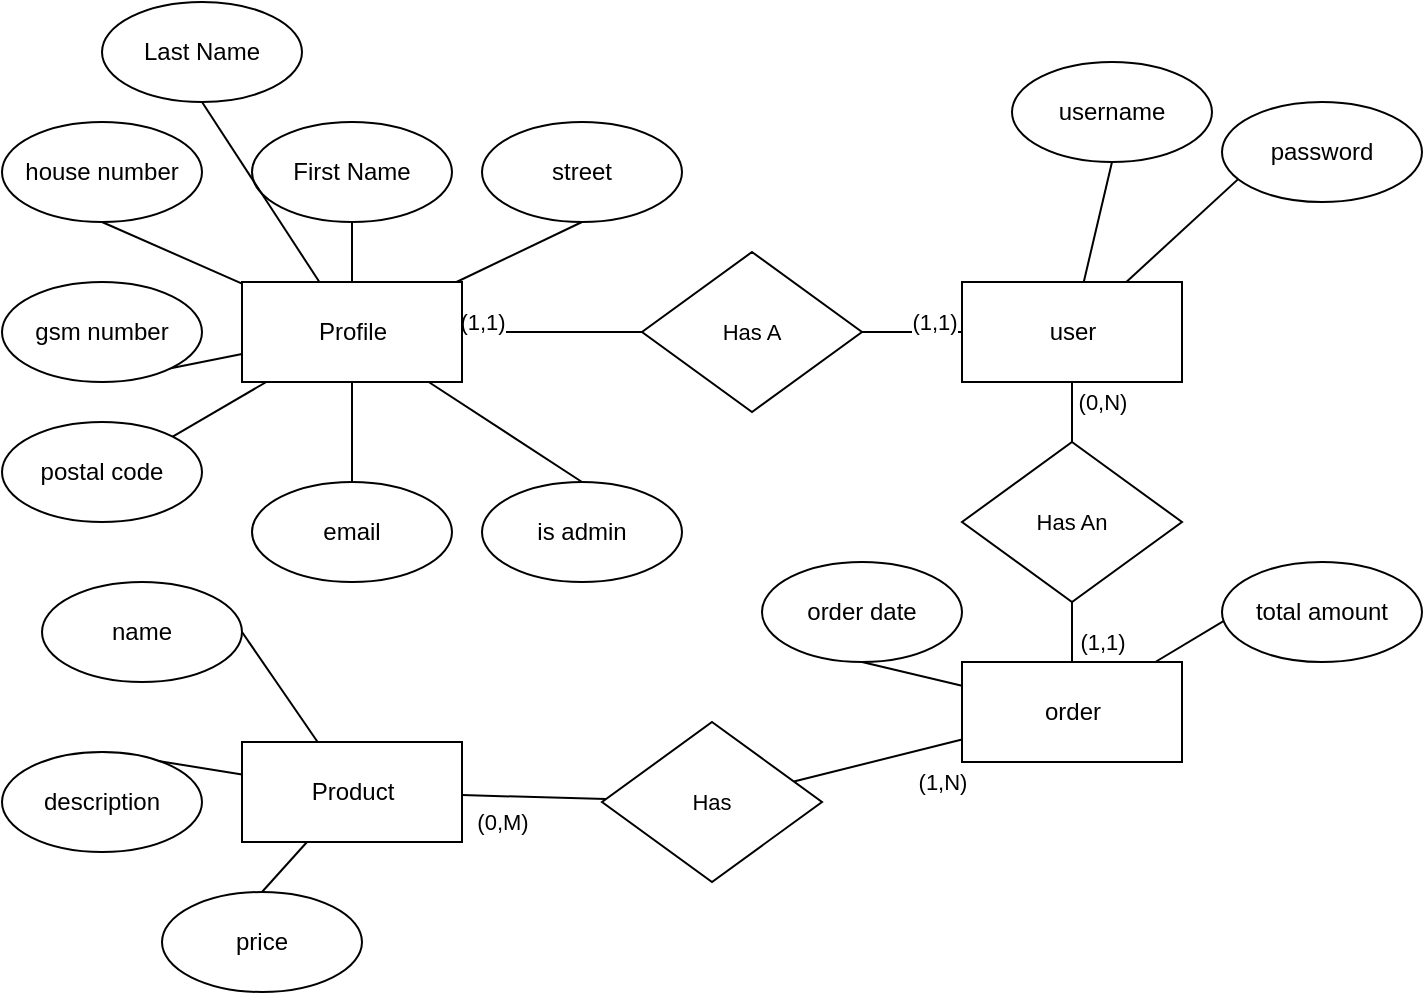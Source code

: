 <mxfile>
    <diagram id="KgG41PWphGWvOCJIPvH5" name="Page-1">
        <mxGraphModel dx="784" dy="1179" grid="1" gridSize="10" guides="1" tooltips="1" connect="1" arrows="1" fold="1" page="1" pageScale="1" pageWidth="850" pageHeight="1100" math="0" shadow="0">
            <root>
                <mxCell id="0"/>
                <mxCell id="1" parent="0"/>
                <mxCell id="47" style="edgeStyle=none;shape=connector;rounded=1;html=1;exitX=1;exitY=0.5;exitDx=0;exitDy=0;labelBackgroundColor=default;strokeColor=default;fontFamily=Helvetica;fontSize=11;fontColor=default;endArrow=none;endFill=0;" edge="1" parent="1" source="2" target="46">
                    <mxGeometry relative="1" as="geometry"/>
                </mxCell>
                <mxCell id="56" value="(1,1)" style="edgeLabel;html=1;align=center;verticalAlign=middle;resizable=0;points=[];fontSize=11;fontFamily=Helvetica;fontColor=default;" vertex="1" connectable="0" parent="47">
                    <mxGeometry x="-0.675" y="1" relative="1" as="geometry">
                        <mxPoint x="-5" y="-4" as="offset"/>
                    </mxGeometry>
                </mxCell>
                <mxCell id="2" value="Profile" style="html=1;" vertex="1" parent="1">
                    <mxGeometry x="190" y="220" width="110" height="50" as="geometry"/>
                </mxCell>
                <mxCell id="15" style="edgeStyle=none;shape=connector;rounded=1;html=1;exitX=0.5;exitY=1;exitDx=0;exitDy=0;labelBackgroundColor=default;strokeColor=default;fontFamily=Helvetica;fontSize=11;fontColor=default;endArrow=none;endFill=0;" edge="1" parent="1" source="3" target="2">
                    <mxGeometry relative="1" as="geometry"/>
                </mxCell>
                <mxCell id="3" value="First Name" style="ellipse;whiteSpace=wrap;html=1;" vertex="1" parent="1">
                    <mxGeometry x="195" y="140" width="100" height="50" as="geometry"/>
                </mxCell>
                <mxCell id="16" style="edgeStyle=none;shape=connector;rounded=1;html=1;exitX=0.5;exitY=1;exitDx=0;exitDy=0;labelBackgroundColor=default;strokeColor=default;fontFamily=Helvetica;fontSize=11;fontColor=default;endArrow=none;endFill=0;" edge="1" parent="1" source="4" target="2">
                    <mxGeometry relative="1" as="geometry"/>
                </mxCell>
                <mxCell id="4" value="street" style="ellipse;whiteSpace=wrap;html=1;" vertex="1" parent="1">
                    <mxGeometry x="310" y="140" width="100" height="50" as="geometry"/>
                </mxCell>
                <mxCell id="12" style="edgeStyle=none;html=1;exitX=0.5;exitY=1;exitDx=0;exitDy=0;endArrow=none;endFill=0;" edge="1" parent="1" source="5" target="2">
                    <mxGeometry relative="1" as="geometry"/>
                </mxCell>
                <mxCell id="5" value="Last Name" style="ellipse;whiteSpace=wrap;html=1;" vertex="1" parent="1">
                    <mxGeometry x="120" y="80" width="100" height="50" as="geometry"/>
                </mxCell>
                <mxCell id="21" style="edgeStyle=none;shape=connector;rounded=1;html=1;exitX=0.5;exitY=0;exitDx=0;exitDy=0;labelBackgroundColor=default;strokeColor=default;fontFamily=Helvetica;fontSize=11;fontColor=default;endArrow=none;endFill=0;" edge="1" parent="1" source="6" target="2">
                    <mxGeometry relative="1" as="geometry"/>
                </mxCell>
                <mxCell id="6" value="is admin" style="ellipse;whiteSpace=wrap;html=1;" vertex="1" parent="1">
                    <mxGeometry x="310" y="320" width="100" height="50" as="geometry"/>
                </mxCell>
                <mxCell id="20" style="edgeStyle=none;shape=connector;rounded=1;html=1;exitX=0.5;exitY=0;exitDx=0;exitDy=0;labelBackgroundColor=default;strokeColor=default;fontFamily=Helvetica;fontSize=11;fontColor=default;endArrow=none;endFill=0;" edge="1" parent="1" source="7" target="2">
                    <mxGeometry relative="1" as="geometry"/>
                </mxCell>
                <mxCell id="7" value="email" style="ellipse;whiteSpace=wrap;html=1;" vertex="1" parent="1">
                    <mxGeometry x="195" y="320" width="100" height="50" as="geometry"/>
                </mxCell>
                <mxCell id="19" style="edgeStyle=none;shape=connector;rounded=1;html=1;exitX=1;exitY=0;exitDx=0;exitDy=0;labelBackgroundColor=default;strokeColor=default;fontFamily=Helvetica;fontSize=11;fontColor=default;endArrow=none;endFill=0;" edge="1" parent="1" source="8" target="2">
                    <mxGeometry relative="1" as="geometry"/>
                </mxCell>
                <mxCell id="8" value="postal code" style="ellipse;whiteSpace=wrap;html=1;" vertex="1" parent="1">
                    <mxGeometry x="70" y="290" width="100" height="50" as="geometry"/>
                </mxCell>
                <mxCell id="17" style="edgeStyle=none;shape=connector;rounded=1;html=1;exitX=0.5;exitY=1;exitDx=0;exitDy=0;labelBackgroundColor=default;strokeColor=default;fontFamily=Helvetica;fontSize=11;fontColor=default;endArrow=none;endFill=0;" edge="1" parent="1" source="9" target="2">
                    <mxGeometry relative="1" as="geometry"/>
                </mxCell>
                <mxCell id="9" value="house number" style="ellipse;whiteSpace=wrap;html=1;" vertex="1" parent="1">
                    <mxGeometry x="70" y="140" width="100" height="50" as="geometry"/>
                </mxCell>
                <mxCell id="18" style="edgeStyle=none;shape=connector;rounded=1;html=1;exitX=0.5;exitY=1;exitDx=0;exitDy=0;labelBackgroundColor=default;strokeColor=default;fontFamily=Helvetica;fontSize=11;fontColor=default;endArrow=none;endFill=0;" edge="1" parent="1" source="10" target="2">
                    <mxGeometry relative="1" as="geometry"/>
                </mxCell>
                <mxCell id="10" value="gsm number" style="ellipse;whiteSpace=wrap;html=1;" vertex="1" parent="1">
                    <mxGeometry x="70" y="220" width="100" height="50" as="geometry"/>
                </mxCell>
                <mxCell id="23" value="user" style="html=1;" vertex="1" parent="1">
                    <mxGeometry x="550" y="220" width="110" height="50" as="geometry"/>
                </mxCell>
                <mxCell id="26" style="edgeStyle=none;shape=connector;rounded=1;html=1;exitX=0.5;exitY=1;exitDx=0;exitDy=0;labelBackgroundColor=default;strokeColor=default;fontFamily=Helvetica;fontSize=11;fontColor=default;endArrow=none;endFill=0;" edge="1" parent="1" source="25" target="23">
                    <mxGeometry relative="1" as="geometry"/>
                </mxCell>
                <mxCell id="25" value="username&lt;span style=&quot;color: rgba(0, 0, 0, 0); font-family: monospace; font-size: 0px; text-align: start;&quot;&gt;%3CmxGraphModel%3E%3Croot%3E%3CmxCell%20id%3D%220%22%2F%3E%3CmxCell%20id%3D%221%22%20parent%3D%220%22%2F%3E%3CmxCell%20id%3D%222%22%20value%3D%22Last%20Name%22%20style%3D%22ellipse%3BwhiteSpace%3Dwrap%3Bhtml%3D1%3B%22%20vertex%3D%221%22%20parent%3D%221%22%3E%3CmxGeometry%20x%3D%22120%22%20y%3D%2280%22%20width%3D%22100%22%20height%3D%2250%22%20as%3D%22geometry%22%2F%3E%3C%2FmxCell%3E%3C%2Froot%3E%3C%2FmxGraphModel%3E&lt;/span&gt;" style="ellipse;whiteSpace=wrap;html=1;" vertex="1" parent="1">
                    <mxGeometry x="575" y="110" width="100" height="50" as="geometry"/>
                </mxCell>
                <mxCell id="29" style="edgeStyle=none;shape=connector;rounded=1;html=1;exitX=0.5;exitY=0;exitDx=0;exitDy=0;labelBackgroundColor=default;strokeColor=default;fontFamily=Helvetica;fontSize=11;fontColor=default;endArrow=none;endFill=0;" edge="1" parent="1" source="27" target="23">
                    <mxGeometry relative="1" as="geometry"/>
                </mxCell>
                <mxCell id="27" value="password" style="ellipse;whiteSpace=wrap;html=1;" vertex="1" parent="1">
                    <mxGeometry x="680" y="130" width="100" height="50" as="geometry"/>
                </mxCell>
                <mxCell id="30" value="order" style="html=1;" vertex="1" parent="1">
                    <mxGeometry x="550" y="410" width="110" height="50" as="geometry"/>
                </mxCell>
                <mxCell id="33" style="edgeStyle=none;shape=connector;rounded=1;html=1;exitX=0.5;exitY=1;exitDx=0;exitDy=0;labelBackgroundColor=default;strokeColor=default;fontFamily=Helvetica;fontSize=11;fontColor=default;endArrow=none;endFill=0;" edge="1" parent="1" source="32" target="30">
                    <mxGeometry relative="1" as="geometry"/>
                </mxCell>
                <mxCell id="32" value="order date" style="ellipse;whiteSpace=wrap;html=1;" vertex="1" parent="1">
                    <mxGeometry x="450" y="360" width="100" height="50" as="geometry"/>
                </mxCell>
                <mxCell id="35" style="edgeStyle=none;shape=connector;rounded=1;html=1;exitX=0.5;exitY=0;exitDx=0;exitDy=0;labelBackgroundColor=default;strokeColor=default;fontFamily=Helvetica;fontSize=11;fontColor=default;endArrow=none;endFill=0;" edge="1" parent="1" source="34" target="30">
                    <mxGeometry relative="1" as="geometry"/>
                </mxCell>
                <mxCell id="34" value="total amount" style="ellipse;whiteSpace=wrap;html=1;" vertex="1" parent="1">
                    <mxGeometry x="680" y="360" width="100" height="50" as="geometry"/>
                </mxCell>
                <mxCell id="37" value="Product" style="html=1;" vertex="1" parent="1">
                    <mxGeometry x="190" y="450" width="110" height="50" as="geometry"/>
                </mxCell>
                <mxCell id="40" style="edgeStyle=none;shape=connector;rounded=1;html=1;exitX=1;exitY=0.5;exitDx=0;exitDy=0;labelBackgroundColor=default;strokeColor=default;fontFamily=Helvetica;fontSize=11;fontColor=default;endArrow=none;endFill=0;" edge="1" parent="1" source="39" target="37">
                    <mxGeometry relative="1" as="geometry"/>
                </mxCell>
                <mxCell id="39" value="name" style="ellipse;whiteSpace=wrap;html=1;" vertex="1" parent="1">
                    <mxGeometry x="90" y="370" width="100" height="50" as="geometry"/>
                </mxCell>
                <mxCell id="43" style="edgeStyle=none;shape=connector;rounded=1;html=1;exitX=0.5;exitY=0;exitDx=0;exitDy=0;labelBackgroundColor=default;strokeColor=default;fontFamily=Helvetica;fontSize=11;fontColor=default;endArrow=none;endFill=0;" edge="1" parent="1" source="42" target="37">
                    <mxGeometry relative="1" as="geometry"/>
                </mxCell>
                <mxCell id="42" value="description" style="ellipse;whiteSpace=wrap;html=1;" vertex="1" parent="1">
                    <mxGeometry x="70" y="455" width="100" height="50" as="geometry"/>
                </mxCell>
                <mxCell id="45" style="edgeStyle=none;shape=connector;rounded=1;html=1;exitX=0.5;exitY=0;exitDx=0;exitDy=0;labelBackgroundColor=default;strokeColor=default;fontFamily=Helvetica;fontSize=11;fontColor=default;endArrow=none;endFill=0;" edge="1" parent="1" source="44" target="37">
                    <mxGeometry relative="1" as="geometry"/>
                </mxCell>
                <mxCell id="44" value="price" style="ellipse;whiteSpace=wrap;html=1;" vertex="1" parent="1">
                    <mxGeometry x="150" y="525" width="100" height="50" as="geometry"/>
                </mxCell>
                <mxCell id="48" style="edgeStyle=none;shape=connector;rounded=1;html=1;exitX=1;exitY=0.5;exitDx=0;exitDy=0;labelBackgroundColor=default;strokeColor=default;fontFamily=Helvetica;fontSize=11;fontColor=default;endArrow=none;endFill=0;" edge="1" parent="1" source="46" target="23">
                    <mxGeometry relative="1" as="geometry"/>
                </mxCell>
                <mxCell id="57" value="(1,1)" style="edgeLabel;html=1;align=center;verticalAlign=middle;resizable=0;points=[];fontSize=11;fontFamily=Helvetica;fontColor=default;" vertex="1" connectable="0" parent="48">
                    <mxGeometry x="0.469" y="-2" relative="1" as="geometry">
                        <mxPoint x="-1" y="-7" as="offset"/>
                    </mxGeometry>
                </mxCell>
                <mxCell id="46" value="Has A" style="rhombus;whiteSpace=wrap;html=1;fontFamily=Helvetica;fontSize=11;fontColor=default;" vertex="1" parent="1">
                    <mxGeometry x="390" y="205" width="110" height="80" as="geometry"/>
                </mxCell>
                <mxCell id="54" style="edgeStyle=none;shape=connector;rounded=1;html=1;labelBackgroundColor=default;strokeColor=default;fontFamily=Helvetica;fontSize=11;fontColor=default;endArrow=none;endFill=0;" edge="1" parent="1" source="49" target="23">
                    <mxGeometry relative="1" as="geometry"/>
                </mxCell>
                <mxCell id="55" style="edgeStyle=none;shape=connector;rounded=1;html=1;labelBackgroundColor=default;strokeColor=default;fontFamily=Helvetica;fontSize=11;fontColor=default;endArrow=none;endFill=0;" edge="1" parent="1" source="49" target="30">
                    <mxGeometry relative="1" as="geometry"/>
                </mxCell>
                <mxCell id="49" value="Has An" style="rhombus;whiteSpace=wrap;html=1;fontFamily=Helvetica;fontSize=11;fontColor=default;" vertex="1" parent="1">
                    <mxGeometry x="550" y="300" width="110" height="80" as="geometry"/>
                </mxCell>
                <mxCell id="52" style="edgeStyle=none;shape=connector;rounded=1;html=1;labelBackgroundColor=default;strokeColor=default;fontFamily=Helvetica;fontSize=11;fontColor=default;endArrow=none;endFill=0;" edge="1" parent="1" source="50" target="30">
                    <mxGeometry relative="1" as="geometry"/>
                </mxCell>
                <mxCell id="53" style="edgeStyle=none;shape=connector;rounded=1;html=1;labelBackgroundColor=default;strokeColor=default;fontFamily=Helvetica;fontSize=11;fontColor=default;endArrow=none;endFill=0;" edge="1" parent="1" source="50" target="37">
                    <mxGeometry relative="1" as="geometry"/>
                </mxCell>
                <mxCell id="50" value="Has" style="rhombus;whiteSpace=wrap;html=1;fontFamily=Helvetica;fontSize=11;fontColor=default;" vertex="1" parent="1">
                    <mxGeometry x="370" y="440" width="110" height="80" as="geometry"/>
                </mxCell>
                <mxCell id="58" value="(0,N)" style="text;html=1;align=center;verticalAlign=middle;resizable=0;points=[];autosize=1;strokeColor=none;fillColor=none;fontSize=11;fontFamily=Helvetica;fontColor=default;" vertex="1" parent="1">
                    <mxGeometry x="595" y="265" width="50" height="30" as="geometry"/>
                </mxCell>
                <mxCell id="59" value="(1,1)" style="text;html=1;align=center;verticalAlign=middle;resizable=0;points=[];autosize=1;strokeColor=none;fillColor=none;fontSize=11;fontFamily=Helvetica;fontColor=default;" vertex="1" parent="1">
                    <mxGeometry x="595" y="385" width="50" height="30" as="geometry"/>
                </mxCell>
                <mxCell id="60" value="(1,N)" style="text;html=1;align=center;verticalAlign=middle;resizable=0;points=[];autosize=1;strokeColor=none;fillColor=none;fontSize=11;fontFamily=Helvetica;fontColor=default;" vertex="1" parent="1">
                    <mxGeometry x="515" y="455" width="50" height="30" as="geometry"/>
                </mxCell>
                <mxCell id="61" value="(0,M)" style="text;html=1;align=center;verticalAlign=middle;resizable=0;points=[];autosize=1;strokeColor=none;fillColor=none;fontSize=11;fontFamily=Helvetica;fontColor=default;" vertex="1" parent="1">
                    <mxGeometry x="295" y="475" width="50" height="30" as="geometry"/>
                </mxCell>
            </root>
        </mxGraphModel>
    </diagram>
</mxfile>